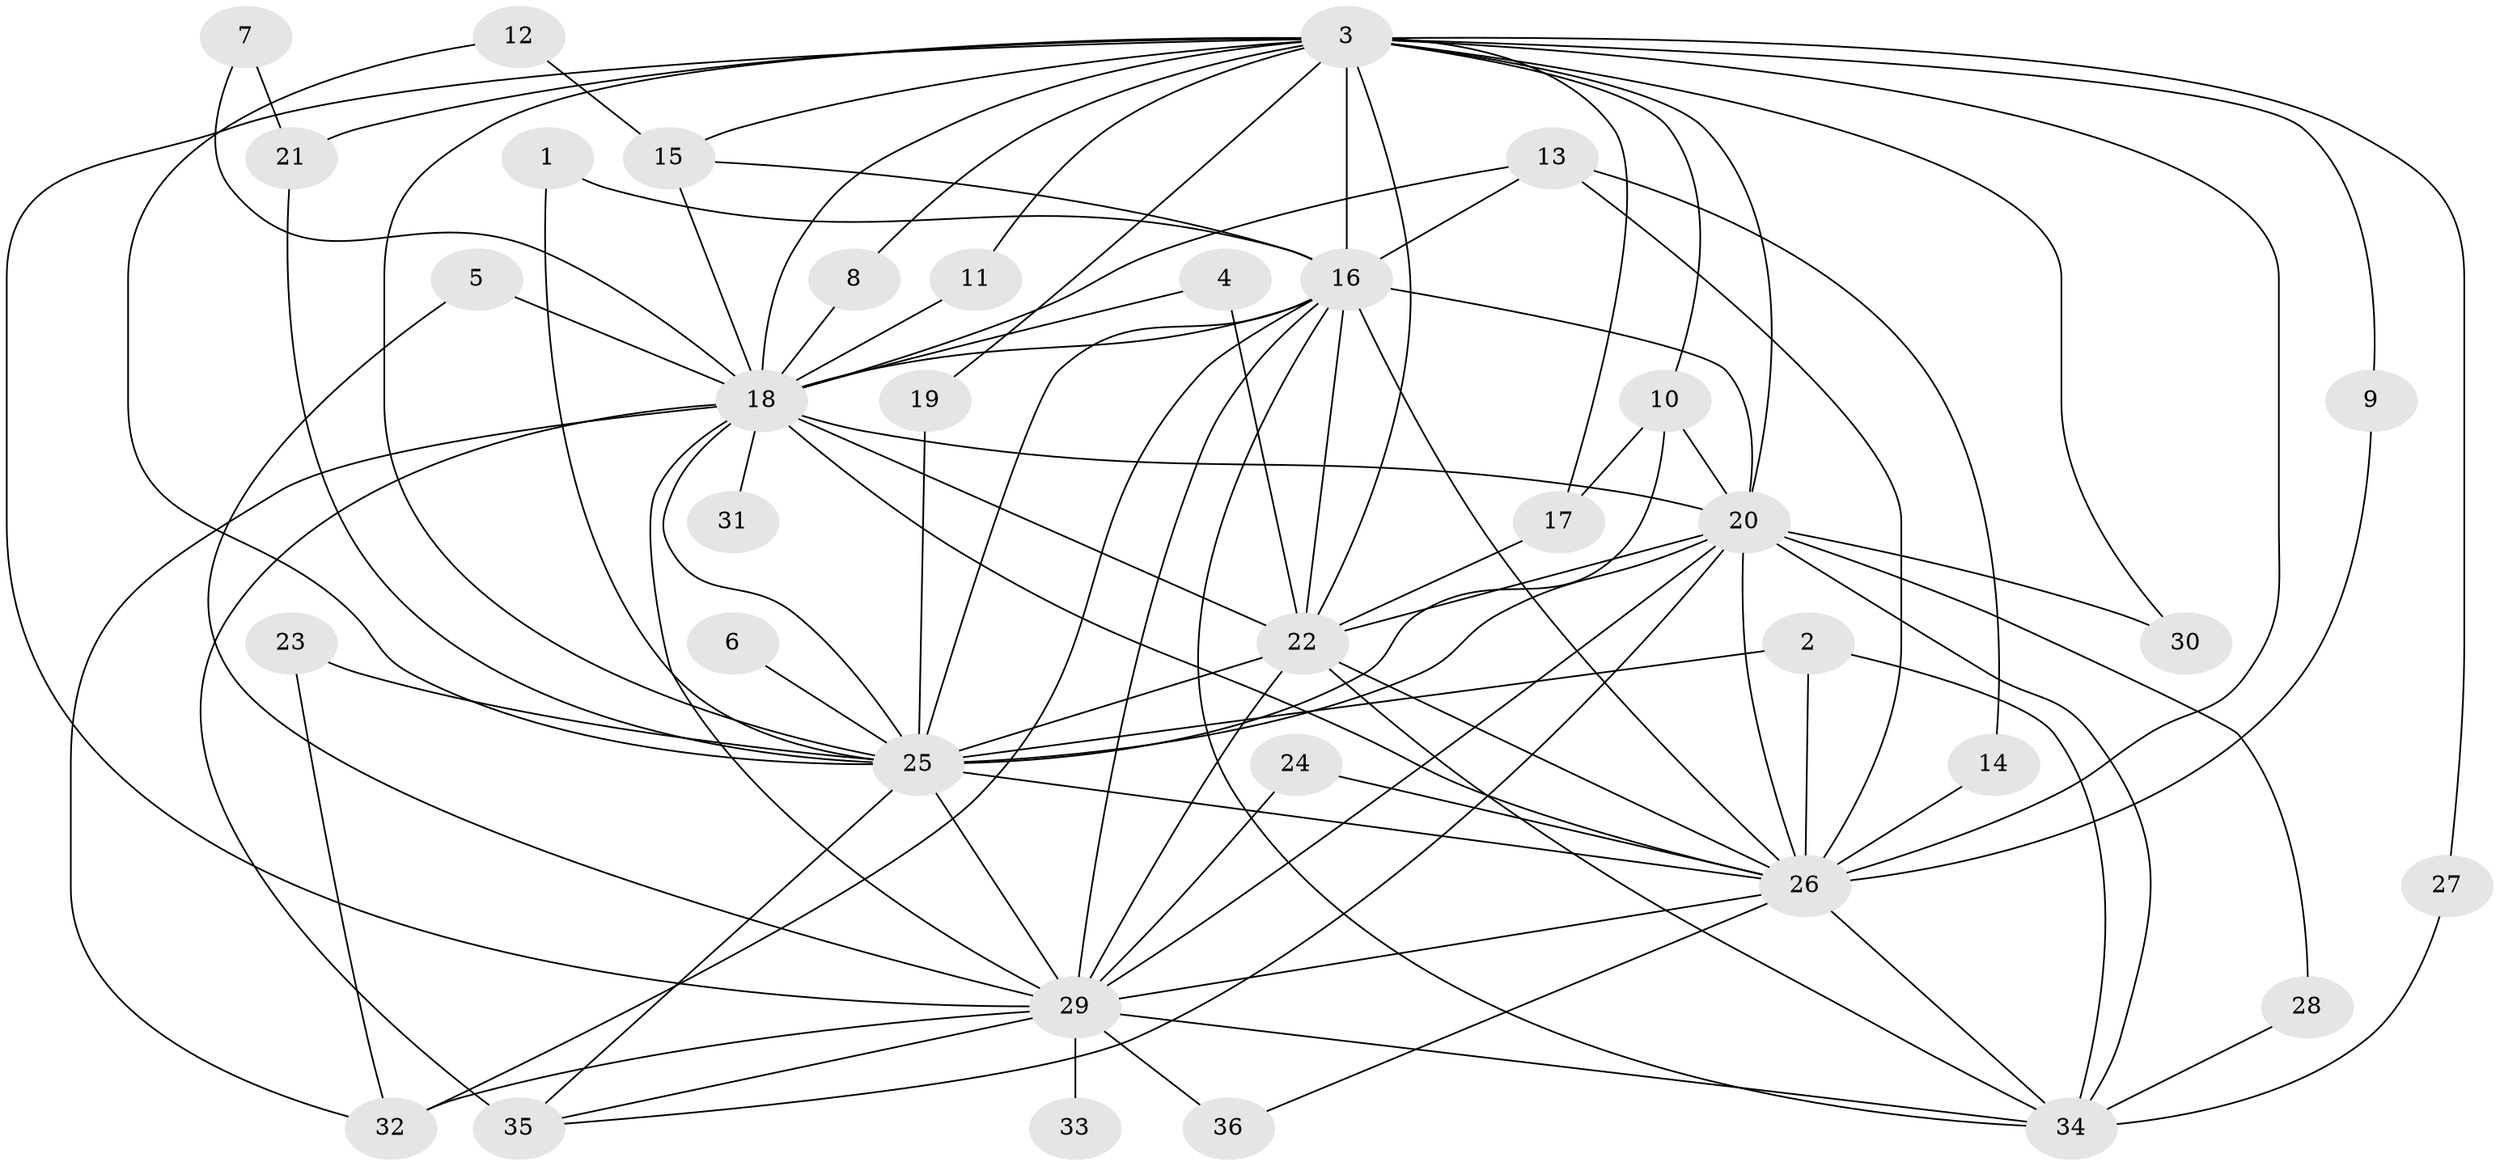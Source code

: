 // original degree distribution, {16: 0.028169014084507043, 18: 0.014084507042253521, 15: 0.014084507042253521, 19: 0.014084507042253521, 17: 0.028169014084507043, 12: 0.014084507042253521, 23: 0.014084507042253521, 21: 0.014084507042253521, 2: 0.5492957746478874, 7: 0.014084507042253521, 4: 0.04225352112676056, 6: 0.014084507042253521, 3: 0.19718309859154928, 5: 0.04225352112676056}
// Generated by graph-tools (version 1.1) at 2025/25/03/09/25 03:25:45]
// undirected, 36 vertices, 92 edges
graph export_dot {
graph [start="1"]
  node [color=gray90,style=filled];
  1;
  2;
  3;
  4;
  5;
  6;
  7;
  8;
  9;
  10;
  11;
  12;
  13;
  14;
  15;
  16;
  17;
  18;
  19;
  20;
  21;
  22;
  23;
  24;
  25;
  26;
  27;
  28;
  29;
  30;
  31;
  32;
  33;
  34;
  35;
  36;
  1 -- 16 [weight=1.0];
  1 -- 25 [weight=1.0];
  2 -- 25 [weight=1.0];
  2 -- 26 [weight=1.0];
  2 -- 34 [weight=1.0];
  3 -- 8 [weight=1.0];
  3 -- 9 [weight=1.0];
  3 -- 10 [weight=1.0];
  3 -- 11 [weight=1.0];
  3 -- 15 [weight=1.0];
  3 -- 16 [weight=4.0];
  3 -- 17 [weight=1.0];
  3 -- 18 [weight=3.0];
  3 -- 19 [weight=1.0];
  3 -- 20 [weight=2.0];
  3 -- 21 [weight=2.0];
  3 -- 22 [weight=2.0];
  3 -- 25 [weight=2.0];
  3 -- 26 [weight=3.0];
  3 -- 27 [weight=1.0];
  3 -- 29 [weight=2.0];
  3 -- 30 [weight=1.0];
  4 -- 18 [weight=1.0];
  4 -- 22 [weight=1.0];
  5 -- 18 [weight=1.0];
  5 -- 29 [weight=1.0];
  6 -- 25 [weight=1.0];
  7 -- 18 [weight=1.0];
  7 -- 21 [weight=1.0];
  8 -- 18 [weight=1.0];
  9 -- 26 [weight=1.0];
  10 -- 17 [weight=1.0];
  10 -- 20 [weight=2.0];
  10 -- 25 [weight=1.0];
  11 -- 18 [weight=1.0];
  12 -- 15 [weight=1.0];
  12 -- 25 [weight=1.0];
  13 -- 14 [weight=1.0];
  13 -- 16 [weight=1.0];
  13 -- 18 [weight=1.0];
  13 -- 26 [weight=2.0];
  14 -- 26 [weight=1.0];
  15 -- 16 [weight=1.0];
  15 -- 18 [weight=1.0];
  16 -- 18 [weight=2.0];
  16 -- 20 [weight=2.0];
  16 -- 22 [weight=2.0];
  16 -- 25 [weight=3.0];
  16 -- 26 [weight=2.0];
  16 -- 29 [weight=4.0];
  16 -- 32 [weight=2.0];
  16 -- 34 [weight=1.0];
  17 -- 22 [weight=1.0];
  18 -- 20 [weight=2.0];
  18 -- 22 [weight=1.0];
  18 -- 25 [weight=2.0];
  18 -- 26 [weight=1.0];
  18 -- 29 [weight=1.0];
  18 -- 31 [weight=1.0];
  18 -- 32 [weight=1.0];
  18 -- 35 [weight=1.0];
  19 -- 25 [weight=1.0];
  20 -- 22 [weight=2.0];
  20 -- 25 [weight=1.0];
  20 -- 26 [weight=1.0];
  20 -- 28 [weight=1.0];
  20 -- 29 [weight=1.0];
  20 -- 30 [weight=1.0];
  20 -- 34 [weight=1.0];
  20 -- 35 [weight=1.0];
  21 -- 25 [weight=1.0];
  22 -- 25 [weight=3.0];
  22 -- 26 [weight=1.0];
  22 -- 29 [weight=1.0];
  22 -- 34 [weight=1.0];
  23 -- 25 [weight=1.0];
  23 -- 32 [weight=1.0];
  24 -- 26 [weight=1.0];
  24 -- 29 [weight=1.0];
  25 -- 26 [weight=1.0];
  25 -- 29 [weight=1.0];
  25 -- 35 [weight=2.0];
  26 -- 29 [weight=1.0];
  26 -- 34 [weight=1.0];
  26 -- 36 [weight=1.0];
  27 -- 34 [weight=1.0];
  28 -- 34 [weight=1.0];
  29 -- 32 [weight=1.0];
  29 -- 33 [weight=3.0];
  29 -- 34 [weight=1.0];
  29 -- 35 [weight=1.0];
  29 -- 36 [weight=1.0];
}
